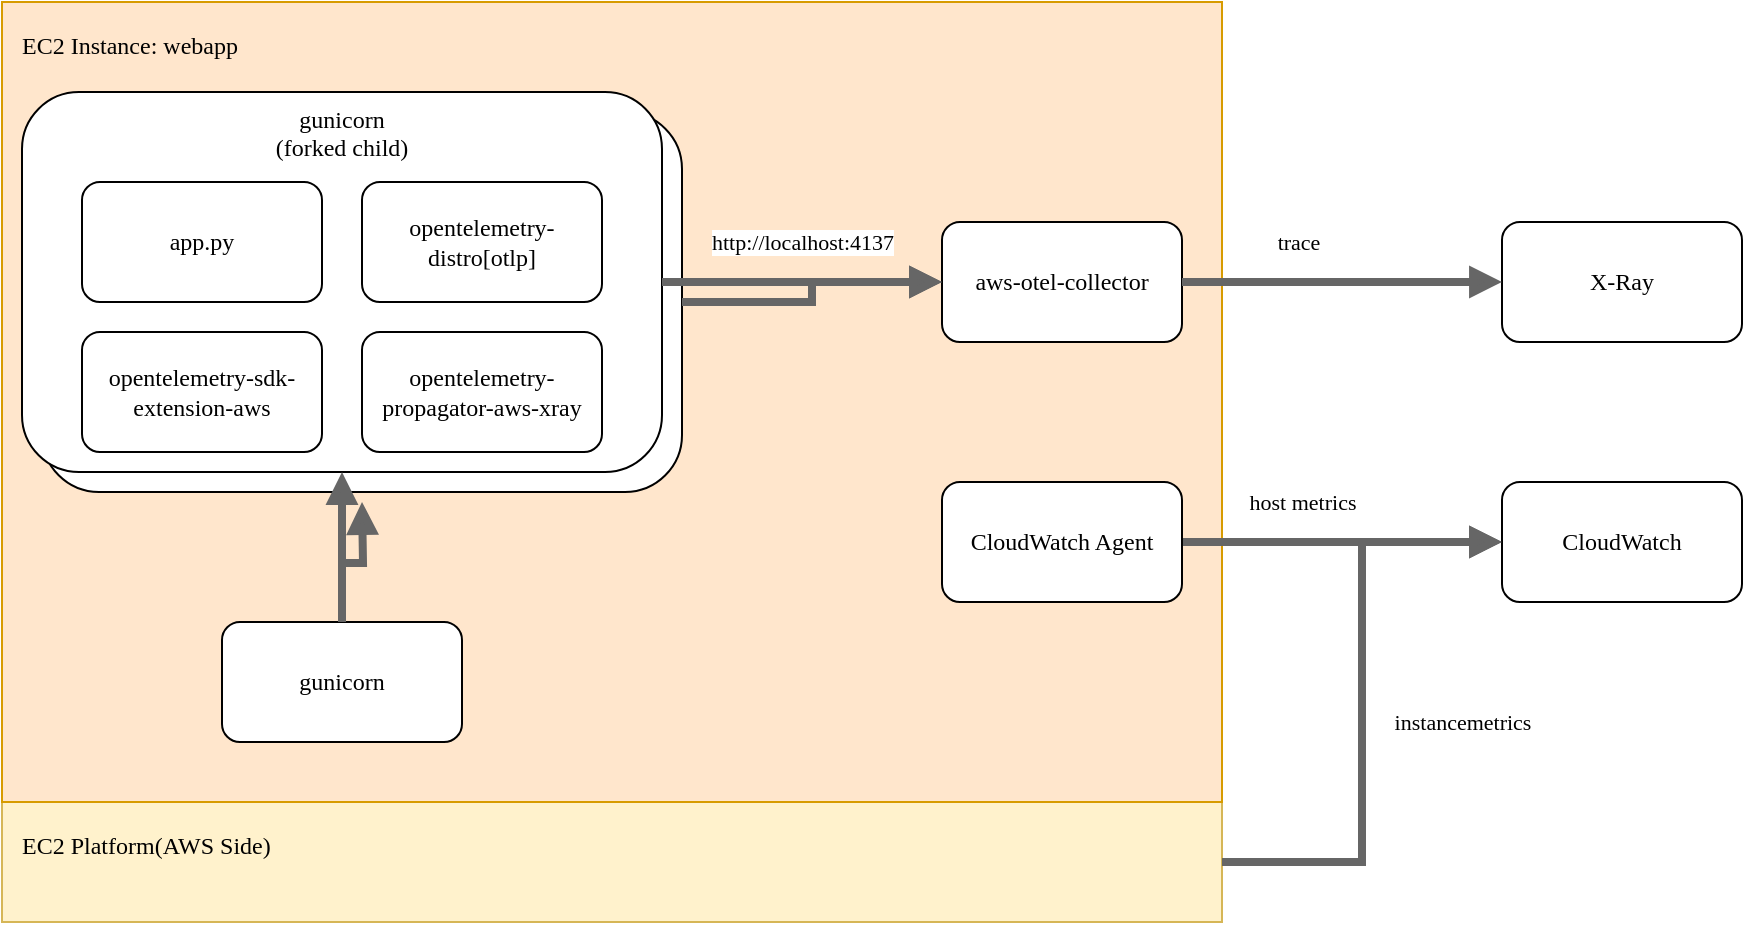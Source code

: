 <mxfile version="20.8.16" type="device"><diagram id="xtfZAU0TEMTFKcWqdWZu" name="ページ1"><mxGraphModel dx="1434" dy="879" grid="1" gridSize="10" guides="1" tooltips="1" connect="1" arrows="1" fold="1" page="1" pageScale="1" pageWidth="2339" pageHeight="3300" math="0" shadow="0"><root><mxCell id="0"/><mxCell id="1" parent="0"/><mxCell id="fA_dZSkdE-Kgflq2Icy5-12" value="EC2 Platform(AWS Side)" style="rounded=0;whiteSpace=wrap;html=1;fontFamily=Noto Sans Japanese;fontSource=https%3A%2F%2Ffonts.googleapis.com%2Fcss%3Ffamily%3DNoto%2BSans%2BJapanese;fillColor=#fff2cc;strokeWidth=1;strokeColor=#d6b656;align=left;verticalAlign=top;spacing=10;" parent="1" vertex="1"><mxGeometry x="120" y="640" width="610" height="60" as="geometry"/></mxCell><mxCell id="fA_dZSkdE-Kgflq2Icy5-6" value="EC2 Instance: webapp" style="rounded=0;whiteSpace=wrap;html=1;fontFamily=Noto Sans Japanese;fontSource=https%3A%2F%2Ffonts.googleapis.com%2Fcss%3Ffamily%3DNoto%2BSans%2BJapanese;fillColor=#ffe6cc;strokeWidth=1;strokeColor=#d79b00;align=left;verticalAlign=top;spacing=10;" parent="1" vertex="1"><mxGeometry x="120" y="240" width="610" height="400" as="geometry"/></mxCell><mxCell id="fA_dZSkdE-Kgflq2Icy5-7" value="" style="rounded=1;whiteSpace=wrap;html=1;fontFamily=Noto Sans Japanese;fontSource=https%3A%2F%2Ffonts.googleapis.com%2Fcss%3Ffamily%3DNoto%2BSans%2BJapanese;verticalAlign=top;" parent="1" vertex="1"><mxGeometry x="140" y="295" width="320" height="190" as="geometry"/></mxCell><mxCell id="w-uU_Mi_HF1ovKy4aJqI-1" value="gunicorn&lt;br&gt;(forked child)" style="rounded=1;whiteSpace=wrap;html=1;fontFamily=Noto Sans Japanese;fontSource=https%3A%2F%2Ffonts.googleapis.com%2Fcss%3Ffamily%3DNoto%2BSans%2BJapanese;verticalAlign=top;" parent="1" vertex="1"><mxGeometry x="130" y="285" width="320" height="190" as="geometry"/></mxCell><mxCell id="w-uU_Mi_HF1ovKy4aJqI-2" value="aws-otel-collector" style="rounded=1;whiteSpace=wrap;html=1;fontFamily=Noto Sans Japanese;fontSource=https%3A%2F%2Ffonts.googleapis.com%2Fcss%3Ffamily%3DNoto%2BSans%2BJapanese;" parent="1" vertex="1"><mxGeometry x="590" y="350" width="120" height="60" as="geometry"/></mxCell><mxCell id="w-uU_Mi_HF1ovKy4aJqI-4" value="X-Ray" style="rounded=1;whiteSpace=wrap;html=1;fontFamily=Noto Sans Japanese;fontSource=https%3A%2F%2Ffonts.googleapis.com%2Fcss%3Ffamily%3DNoto%2BSans%2BJapanese;" parent="1" vertex="1"><mxGeometry x="870" y="350" width="120" height="60" as="geometry"/></mxCell><mxCell id="w-uU_Mi_HF1ovKy4aJqI-8" style="edgeStyle=orthogonalEdgeStyle;rounded=0;orthogonalLoop=1;jettySize=auto;html=1;entryX=0;entryY=0.5;entryDx=0;entryDy=0;fontFamily=Noto Sans Japanese;fontSource=https%3A%2F%2Ffonts.googleapis.com%2Fcss%3Ffamily%3DNoto%2BSans%2BJapanese;strokeWidth=4;endArrow=block;endFill=1;fillColor=#f5f5f5;strokeColor=#666666;" parent="1" source="w-uU_Mi_HF1ovKy4aJqI-5" target="w-uU_Mi_HF1ovKy4aJqI-6" edge="1"><mxGeometry relative="1" as="geometry"/></mxCell><mxCell id="fA_dZSkdE-Kgflq2Icy5-14" value="host metrics" style="edgeLabel;html=1;align=center;verticalAlign=middle;resizable=0;points=[];fontFamily=Noto Sans Japanese;" parent="w-uU_Mi_HF1ovKy4aJqI-8" vertex="1" connectable="0"><mxGeometry x="-0.139" y="-1" relative="1" as="geometry"><mxPoint x="-9" y="-21" as="offset"/></mxGeometry></mxCell><mxCell id="w-uU_Mi_HF1ovKy4aJqI-5" value="CloudWatch Agent" style="rounded=1;whiteSpace=wrap;html=1;fontFamily=Noto Sans Japanese;fontSource=https%3A%2F%2Ffonts.googleapis.com%2Fcss%3Ffamily%3DNoto%2BSans%2BJapanese;" parent="1" vertex="1"><mxGeometry x="590" y="480" width="120" height="60" as="geometry"/></mxCell><mxCell id="w-uU_Mi_HF1ovKy4aJqI-6" value="CloudWatch" style="rounded=1;whiteSpace=wrap;html=1;fontFamily=Noto Sans Japanese;fontSource=https%3A%2F%2Ffonts.googleapis.com%2Fcss%3Ffamily%3DNoto%2BSans%2BJapanese;" parent="1" vertex="1"><mxGeometry x="870" y="480" width="120" height="60" as="geometry"/></mxCell><mxCell id="w-uU_Mi_HF1ovKy4aJqI-9" style="edgeStyle=orthogonalEdgeStyle;rounded=0;orthogonalLoop=1;jettySize=auto;html=1;entryX=0;entryY=0.5;entryDx=0;entryDy=0;fontFamily=Noto Sans Japanese;fontSource=https%3A%2F%2Ffonts.googleapis.com%2Fcss%3Ffamily%3DNoto%2BSans%2BJapanese;strokeWidth=4;endArrow=block;endFill=1;fillColor=#f5f5f5;strokeColor=#666666;exitX=1;exitY=0.5;exitDx=0;exitDy=0;" parent="1" source="w-uU_Mi_HF1ovKy4aJqI-2" target="w-uU_Mi_HF1ovKy4aJqI-4" edge="1"><mxGeometry relative="1" as="geometry"><mxPoint x="750" y="520" as="sourcePoint"/><mxPoint x="1070" y="520" as="targetPoint"/><Array as="points"><mxPoint x="840" y="380"/><mxPoint x="840" y="380"/></Array></mxGeometry></mxCell><mxCell id="fA_dZSkdE-Kgflq2Icy5-16" value="trace" style="edgeLabel;html=1;align=center;verticalAlign=middle;resizable=0;points=[];fontFamily=Noto Sans Japanese;" parent="w-uU_Mi_HF1ovKy4aJqI-9" vertex="1" connectable="0"><mxGeometry x="-0.275" y="5" relative="1" as="geometry"><mxPoint y="-15" as="offset"/></mxGeometry></mxCell><mxCell id="w-uU_Mi_HF1ovKy4aJqI-14" style="edgeStyle=orthogonalEdgeStyle;rounded=0;orthogonalLoop=1;jettySize=auto;html=1;strokeWidth=4;fontFamily=Noto Sans Japanese;fontSource=https%3A%2F%2Ffonts.googleapis.com%2Fcss%3Ffamily%3DNoto%2BSans%2BJapanese;endArrow=block;endFill=1;exitX=1;exitY=0.5;exitDx=0;exitDy=0;strokeColor=#666666;" parent="1" source="w-uU_Mi_HF1ovKy4aJqI-1" target="w-uU_Mi_HF1ovKy4aJqI-2" edge="1"><mxGeometry relative="1" as="geometry"><mxPoint x="450" y="280" as="sourcePoint"/><Array as="points"><mxPoint x="530" y="380"/><mxPoint x="530" y="380"/></Array></mxGeometry></mxCell><mxCell id="w-uU_Mi_HF1ovKy4aJqI-15" value="http://localhost:4137" style="edgeLabel;html=1;align=center;verticalAlign=middle;resizable=0;points=[];fontFamily=Noto Sans Japanese;fontSource=https%3A%2F%2Ffonts.googleapis.com%2Fcss%3Ffamily%3DNoto%2BSans%2BJapanese;" parent="w-uU_Mi_HF1ovKy4aJqI-14" vertex="1" connectable="0"><mxGeometry x="0.48" y="2" relative="1" as="geometry"><mxPoint x="-34" y="-18" as="offset"/></mxGeometry></mxCell><mxCell id="w-uU_Mi_HF1ovKy4aJqI-10" value="opentelemetry-distro[otlp]" style="rounded=1;whiteSpace=wrap;html=1;fontFamily=Noto Sans Japanese;fontSource=https%3A%2F%2Ffonts.googleapis.com%2Fcss%3Ffamily%3DNoto%2BSans%2BJapanese;" parent="1" vertex="1"><mxGeometry x="300" y="330" width="120" height="60" as="geometry"/></mxCell><mxCell id="w-uU_Mi_HF1ovKy4aJqI-13" style="edgeStyle=orthogonalEdgeStyle;rounded=0;orthogonalLoop=1;jettySize=auto;html=1;strokeWidth=4;fontFamily=Noto Sans Japanese;fontSource=https%3A%2F%2Ffonts.googleapis.com%2Fcss%3Ffamily%3DNoto%2BSans%2BJapanese;endArrow=block;endFill=1;strokeColor=#666666;" parent="1" source="w-uU_Mi_HF1ovKy4aJqI-11" edge="1"><mxGeometry relative="1" as="geometry"><mxPoint x="300" y="490" as="targetPoint"/></mxGeometry></mxCell><mxCell id="w-uU_Mi_HF1ovKy4aJqI-11" value="gunicorn" style="rounded=1;whiteSpace=wrap;html=1;fontFamily=Noto Sans Japanese;fontSource=https%3A%2F%2Ffonts.googleapis.com%2Fcss%3Ffamily%3DNoto%2BSans%2BJapanese;" parent="1" vertex="1"><mxGeometry x="230" y="550" width="120" height="60" as="geometry"/></mxCell><mxCell id="w-uU_Mi_HF1ovKy4aJqI-17" value="app.py" style="rounded=1;whiteSpace=wrap;html=1;fontFamily=Noto Sans Japanese;fontSource=https%3A%2F%2Ffonts.googleapis.com%2Fcss%3Ffamily%3DNoto%2BSans%2BJapanese;" parent="1" vertex="1"><mxGeometry x="160" y="330" width="120" height="60" as="geometry"/></mxCell><mxCell id="fA_dZSkdE-Kgflq2Icy5-4" value="opentelemetry-sdk-extension-aws" style="rounded=1;whiteSpace=wrap;html=1;fontFamily=Noto Sans Japanese;fontSource=https%3A%2F%2Ffonts.googleapis.com%2Fcss%3Ffamily%3DNoto%2BSans%2BJapanese;" parent="1" vertex="1"><mxGeometry x="160" y="405" width="120" height="60" as="geometry"/></mxCell><mxCell id="fA_dZSkdE-Kgflq2Icy5-5" value="opentelemetry-propagator-aws-xray" style="rounded=1;whiteSpace=wrap;html=1;fontFamily=Noto Sans Japanese;fontSource=https%3A%2F%2Ffonts.googleapis.com%2Fcss%3Ffamily%3DNoto%2BSans%2BJapanese;" parent="1" vertex="1"><mxGeometry x="300" y="405" width="120" height="60" as="geometry"/></mxCell><mxCell id="fA_dZSkdE-Kgflq2Icy5-9" style="edgeStyle=orthogonalEdgeStyle;rounded=0;orthogonalLoop=1;jettySize=auto;html=1;strokeWidth=4;fontFamily=Noto Sans Japanese;fontSource=https%3A%2F%2Ffonts.googleapis.com%2Fcss%3Ffamily%3DNoto%2BSans%2BJapanese;endArrow=block;endFill=1;entryX=0.5;entryY=1;entryDx=0;entryDy=0;exitX=0.5;exitY=0;exitDx=0;exitDy=0;strokeColor=#666666;" parent="1" source="w-uU_Mi_HF1ovKy4aJqI-11" target="w-uU_Mi_HF1ovKy4aJqI-1" edge="1"><mxGeometry relative="1" as="geometry"><mxPoint x="300" y="560" as="sourcePoint"/><mxPoint x="310" y="500" as="targetPoint"/></mxGeometry></mxCell><mxCell id="fA_dZSkdE-Kgflq2Icy5-10" style="edgeStyle=orthogonalEdgeStyle;rounded=0;orthogonalLoop=1;jettySize=auto;html=1;strokeWidth=4;fontFamily=Noto Sans Japanese;fontSource=https%3A%2F%2Ffonts.googleapis.com%2Fcss%3Ffamily%3DNoto%2BSans%2BJapanese;endArrow=block;endFill=1;exitX=1;exitY=0.5;exitDx=0;exitDy=0;entryX=0;entryY=0.5;entryDx=0;entryDy=0;strokeColor=#666666;" parent="1" source="fA_dZSkdE-Kgflq2Icy5-7" target="w-uU_Mi_HF1ovKy4aJqI-2" edge="1"><mxGeometry relative="1" as="geometry"><mxPoint x="460" y="390" as="sourcePoint"/><mxPoint x="610" y="380" as="targetPoint"/><Array as="points"/></mxGeometry></mxCell><mxCell id="fA_dZSkdE-Kgflq2Icy5-13" style="edgeStyle=orthogonalEdgeStyle;rounded=0;orthogonalLoop=1;jettySize=auto;html=1;entryX=0;entryY=0.5;entryDx=0;entryDy=0;fontFamily=Noto Sans Japanese;fontSource=https%3A%2F%2Ffonts.googleapis.com%2Fcss%3Ffamily%3DNoto%2BSans%2BJapanese;strokeWidth=4;endArrow=block;endFill=1;fillColor=#f5f5f5;strokeColor=#666666;exitX=1;exitY=0.5;exitDx=0;exitDy=0;" parent="1" source="fA_dZSkdE-Kgflq2Icy5-12" target="w-uU_Mi_HF1ovKy4aJqI-6" edge="1"><mxGeometry relative="1" as="geometry"><mxPoint x="750" y="520" as="sourcePoint"/><mxPoint x="880" y="520" as="targetPoint"/></mxGeometry></mxCell><mxCell id="fA_dZSkdE-Kgflq2Icy5-15" value="instancemetrics" style="edgeLabel;html=1;align=center;verticalAlign=middle;resizable=0;points=[];fontFamily=Noto Sans Japanese;" parent="fA_dZSkdE-Kgflq2Icy5-13" vertex="1" connectable="0"><mxGeometry x="0.069" y="-5" relative="1" as="geometry"><mxPoint x="45" y="20" as="offset"/></mxGeometry></mxCell></root></mxGraphModel></diagram></mxfile>